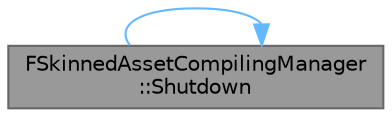 digraph "FSkinnedAssetCompilingManager::Shutdown"
{
 // INTERACTIVE_SVG=YES
 // LATEX_PDF_SIZE
  bgcolor="transparent";
  edge [fontname=Helvetica,fontsize=10,labelfontname=Helvetica,labelfontsize=10];
  node [fontname=Helvetica,fontsize=10,shape=box,height=0.2,width=0.4];
  rankdir="LR";
  Node1 [id="Node000001",label="FSkinnedAssetCompilingManager\l::Shutdown",height=0.2,width=0.4,color="gray40", fillcolor="grey60", style="filled", fontcolor="black",tooltip="Cancel any pending work and blocks until it is safe to shut down."];
  Node1 -> Node1 [id="edge1_Node000001_Node000001",color="steelblue1",style="solid",tooltip=" "];
}
